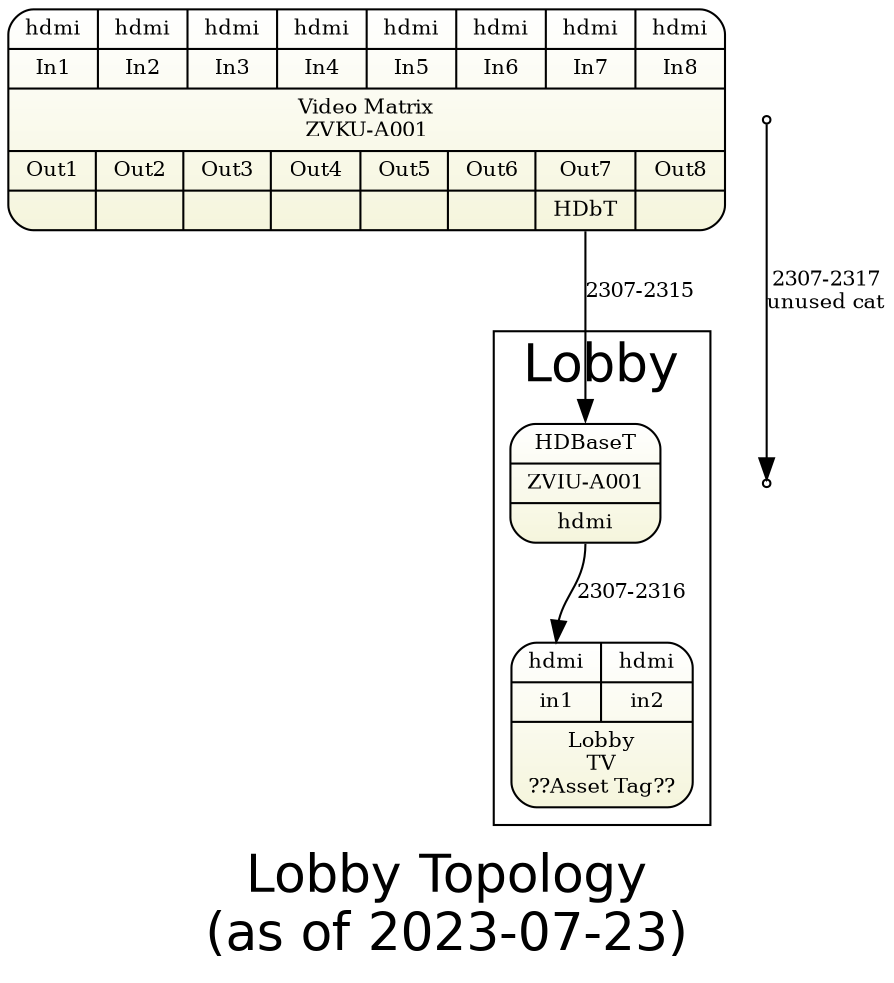 digraph lobby { 
graph [overlap = true, fontsize = 25, rankdir=TB
      label="Lobby Topology\n(as of 2023-07-23)",
      fontname = Helvetica]
 
node [shape=Mrecord, style=filled , fillcolor="white:beige" ,fontsize = 10, 
      gradientangle=270]
pswitch [label="{
  {{<i1>hdmi|In1}|{<i2>hdmi|In2}|{<i3>hdmi|In3}|{<i4>hdmi|In4}|{<i5>hdmi|In5}|{<i6>hdmi|In6}|{<i7>hdmi|In7}|{<i8>hdmi|In8}}
  |{Video Matrix\nZVKU-A001}|
  {{Out1|<o1>}|{Out2|<o2>}|{Out3|<o3>}|{Out4|<o4>}|
   {Out5|<o5>}|{Out6|<o6>}|{Out7|<o7>HDbT}|{Out8|<o8> }}  
  }"]
  
node [  tooltip="" ]

subgraph cluster_lobby { label="Lobby" 
  c62hdmi1   [label="{<i>HDBaseT|ZVIU-A001|<o>hdmi}", tooltip="In lobby"]
  lobbytv  [label="{ {{<i1>hdmi|in1} | {<i2>hdmi|in2}}|Lobby\nTV\n??Asset Tag??}"]
}

pswitch:o7 -> c62hdmi1:i [label="2307-2315" fontsize=10  ]
c62hdmi1:o -> lobbytv:i1 [label="2307-2316" fontsize=10  ]

p1 [shape=point]
p2 [shape=point]
p1->p2 [label="2307-2317\nunused cat" fontsize=10]


}